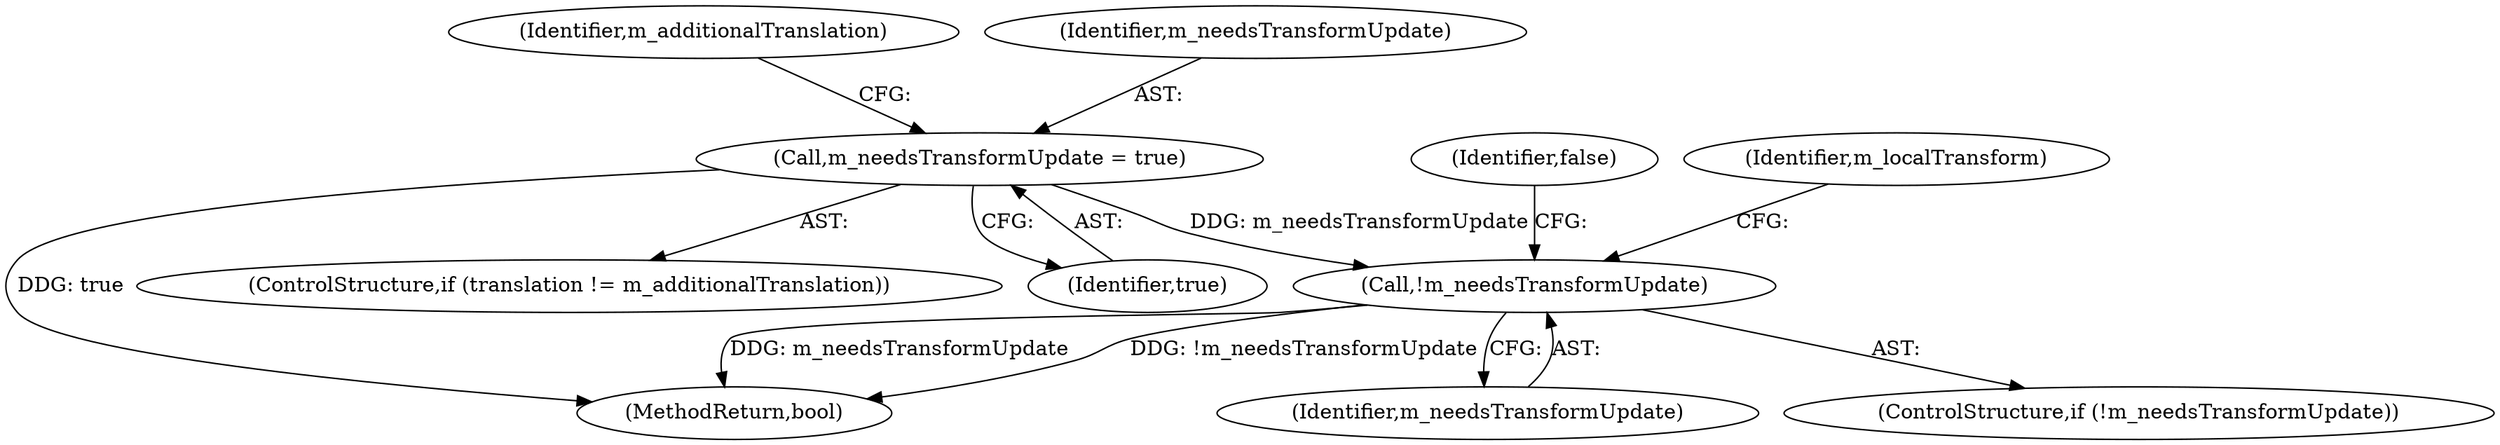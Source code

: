 digraph "1_Chrome_44f1431b20c16d8f8da0ce8ff7bbf2adddcdd785_1@del" {
"1000150" [label="(Call,m_needsTransformUpdate = true)"];
"1000157" [label="(Call,!m_needsTransformUpdate)"];
"1000156" [label="(ControlStructure,if (!m_needsTransformUpdate))"];
"1000162" [label="(Identifier,m_localTransform)"];
"1000172" [label="(MethodReturn,bool)"];
"1000146" [label="(ControlStructure,if (translation != m_additionalTranslation))"];
"1000150" [label="(Call,m_needsTransformUpdate = true)"];
"1000157" [label="(Call,!m_needsTransformUpdate)"];
"1000154" [label="(Identifier,m_additionalTranslation)"];
"1000158" [label="(Identifier,m_needsTransformUpdate)"];
"1000160" [label="(Identifier,false)"];
"1000152" [label="(Identifier,true)"];
"1000151" [label="(Identifier,m_needsTransformUpdate)"];
"1000150" -> "1000146"  [label="AST: "];
"1000150" -> "1000152"  [label="CFG: "];
"1000151" -> "1000150"  [label="AST: "];
"1000152" -> "1000150"  [label="AST: "];
"1000154" -> "1000150"  [label="CFG: "];
"1000150" -> "1000172"  [label="DDG: true"];
"1000150" -> "1000157"  [label="DDG: m_needsTransformUpdate"];
"1000157" -> "1000156"  [label="AST: "];
"1000157" -> "1000158"  [label="CFG: "];
"1000158" -> "1000157"  [label="AST: "];
"1000160" -> "1000157"  [label="CFG: "];
"1000162" -> "1000157"  [label="CFG: "];
"1000157" -> "1000172"  [label="DDG: !m_needsTransformUpdate"];
"1000157" -> "1000172"  [label="DDG: m_needsTransformUpdate"];
}
